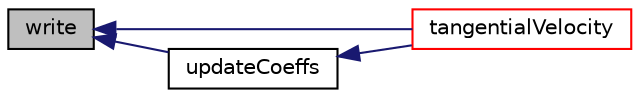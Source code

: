 digraph "write"
{
  bgcolor="transparent";
  edge [fontname="Helvetica",fontsize="10",labelfontname="Helvetica",labelfontsize="10"];
  node [fontname="Helvetica",fontsize="10",shape=record];
  rankdir="LR";
  Node193 [label="write",height=0.2,width=0.4,color="black", fillcolor="grey75", style="filled", fontcolor="black"];
  Node193 -> Node194 [dir="back",color="midnightblue",fontsize="10",style="solid",fontname="Helvetica"];
  Node194 [label="tangentialVelocity",height=0.2,width=0.4,color="red",URL="$a23033.html#a04b8709a5d2bf495ca52f965bbe2bc7e",tooltip="Return the tangential velocity. "];
  Node193 -> Node197 [dir="back",color="midnightblue",fontsize="10",style="solid",fontname="Helvetica"];
  Node197 [label="updateCoeffs",height=0.2,width=0.4,color="black",URL="$a23033.html#a7e24eafac629d3733181cd942d4c902f",tooltip="Update the coefficients associated with the patch field. "];
  Node197 -> Node194 [dir="back",color="midnightblue",fontsize="10",style="solid",fontname="Helvetica"];
}
